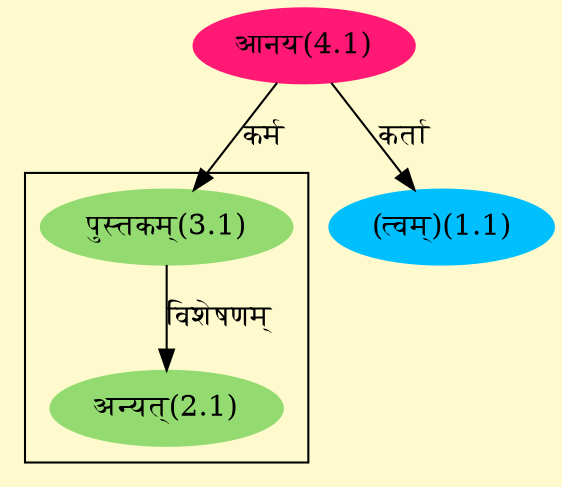 digraph G{
rankdir=BT;
 compound=true;
 bgcolor="lemonchiffon1";

subgraph cluster_1{
Node2_1 [style=filled, color="#93DB70" label = "अन्यत्(2.1)"]
Node3_1 [style=filled, color="#93DB70" label = "पुस्तकम्(3.1)"]

}
Node1_1 [style=filled, color="#00BFFF" label = "(त्वम्)(1.1)"]
Node4_1 [style=filled, color="#FF1975" label = "आनय(4.1)"]
Node3_1 [style=filled, color="#93DB70" label = "पुस्तकम्(3.1)"]
/* Start of Relations section */

Node1_1 -> Node4_1 [  label="कर्ता"  dir="back" ]
Node2_1 -> Node3_1 [  label="विशेषणम्"  dir="back" ]
Node3_1 -> Node4_1 [  label="कर्म"  dir="back" ]
}
